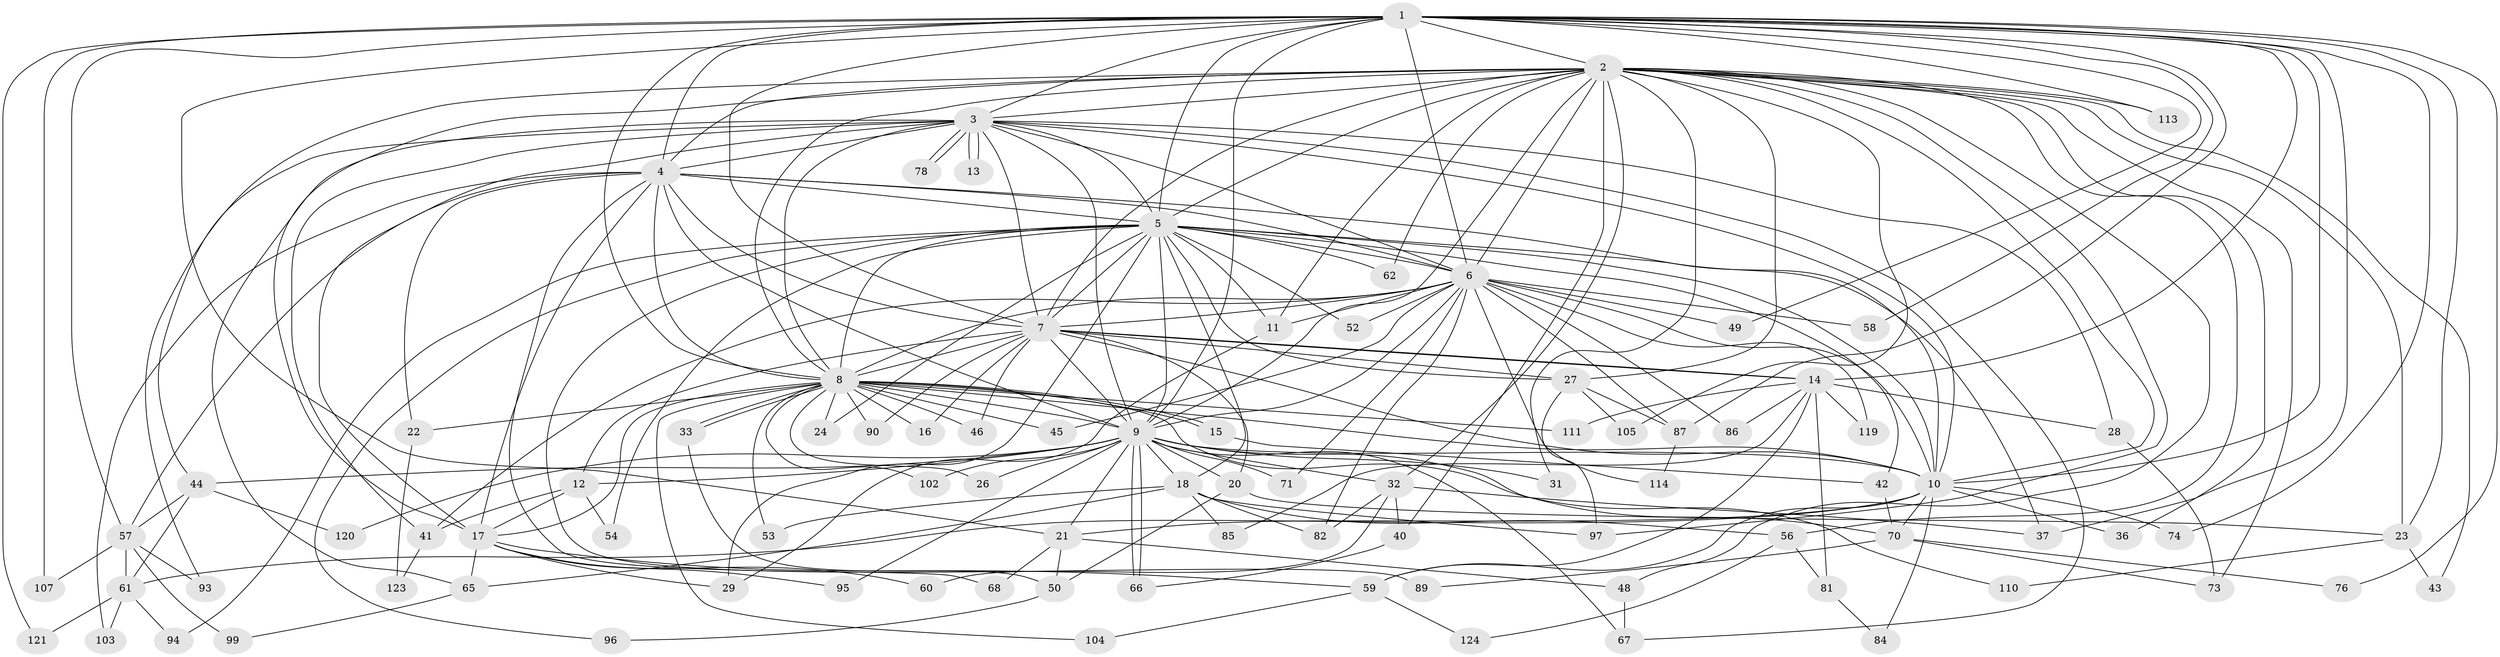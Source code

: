 // Generated by graph-tools (version 1.1) at 2025/23/03/03/25 07:23:39]
// undirected, 90 vertices, 228 edges
graph export_dot {
graph [start="1"]
  node [color=gray90,style=filled];
  1 [super="+34"];
  2 [super="+112"];
  3 [super="+101"];
  4;
  5 [super="+19"];
  6 [super="+25"];
  7 [super="+80"];
  8 [super="+38"];
  9 [super="+55"];
  10 [super="+106"];
  11 [super="+75"];
  12 [super="+64"];
  13;
  14 [super="+79"];
  15;
  16;
  17 [super="+117"];
  18 [super="+51"];
  20 [super="+39"];
  21 [super="+47"];
  22;
  23 [super="+35"];
  24;
  26;
  27 [super="+30"];
  28;
  29 [super="+122"];
  31;
  32;
  33;
  36;
  37 [super="+92"];
  40 [super="+83"];
  41 [super="+72"];
  42 [super="+109"];
  43;
  44 [super="+100"];
  45;
  46;
  48;
  49;
  50 [super="+77"];
  52;
  53;
  54;
  56;
  57 [super="+108"];
  58;
  59 [super="+63"];
  60;
  61 [super="+69"];
  62;
  65 [super="+91"];
  66;
  67 [super="+118"];
  68;
  70 [super="+116"];
  71;
  73 [super="+98"];
  74;
  76;
  78;
  81;
  82 [super="+88"];
  84;
  85;
  86;
  87 [super="+115"];
  89;
  90;
  93;
  94;
  95;
  96;
  97;
  99;
  102;
  103;
  104;
  105;
  107;
  110;
  111;
  113;
  114;
  119;
  120;
  121;
  123;
  124;
  1 -- 2;
  1 -- 3;
  1 -- 4;
  1 -- 5;
  1 -- 6;
  1 -- 7;
  1 -- 8;
  1 -- 9 [weight=2];
  1 -- 10;
  1 -- 21 [weight=2];
  1 -- 23 [weight=2];
  1 -- 37;
  1 -- 49;
  1 -- 57;
  1 -- 74;
  1 -- 76;
  1 -- 87;
  1 -- 107;
  1 -- 113;
  1 -- 58;
  1 -- 121;
  1 -- 14;
  2 -- 3;
  2 -- 4;
  2 -- 5 [weight=2];
  2 -- 6;
  2 -- 7;
  2 -- 8;
  2 -- 9;
  2 -- 10;
  2 -- 11;
  2 -- 17;
  2 -- 23;
  2 -- 27;
  2 -- 31;
  2 -- 32;
  2 -- 36;
  2 -- 40;
  2 -- 43;
  2 -- 48;
  2 -- 56;
  2 -- 62;
  2 -- 93;
  2 -- 105;
  2 -- 113;
  2 -- 97;
  2 -- 73;
  3 -- 4;
  3 -- 5;
  3 -- 6;
  3 -- 7;
  3 -- 8;
  3 -- 9;
  3 -- 10;
  3 -- 13;
  3 -- 13;
  3 -- 28;
  3 -- 41;
  3 -- 44;
  3 -- 65;
  3 -- 78;
  3 -- 78;
  3 -- 17;
  3 -- 67;
  4 -- 5;
  4 -- 6;
  4 -- 7;
  4 -- 8;
  4 -- 9;
  4 -- 10;
  4 -- 17;
  4 -- 22;
  4 -- 57;
  4 -- 68;
  4 -- 103;
  5 -- 6;
  5 -- 7;
  5 -- 8 [weight=2];
  5 -- 9;
  5 -- 10;
  5 -- 18;
  5 -- 27;
  5 -- 29;
  5 -- 37;
  5 -- 42;
  5 -- 52;
  5 -- 54;
  5 -- 89;
  5 -- 94;
  5 -- 96;
  5 -- 24;
  5 -- 62;
  5 -- 11;
  6 -- 7;
  6 -- 8 [weight=2];
  6 -- 9;
  6 -- 10;
  6 -- 11;
  6 -- 45;
  6 -- 49;
  6 -- 52;
  6 -- 58;
  6 -- 71;
  6 -- 82;
  6 -- 86;
  6 -- 114;
  6 -- 119;
  6 -- 87;
  6 -- 41;
  7 -- 8;
  7 -- 9;
  7 -- 10;
  7 -- 12;
  7 -- 14;
  7 -- 14;
  7 -- 16;
  7 -- 20;
  7 -- 46;
  7 -- 90;
  7 -- 27;
  8 -- 9;
  8 -- 10;
  8 -- 15;
  8 -- 15;
  8 -- 16;
  8 -- 22;
  8 -- 24;
  8 -- 26;
  8 -- 33;
  8 -- 33;
  8 -- 45;
  8 -- 46;
  8 -- 53;
  8 -- 90;
  8 -- 102;
  8 -- 104;
  8 -- 110;
  8 -- 111;
  8 -- 17;
  9 -- 10;
  9 -- 12;
  9 -- 18 [weight=2];
  9 -- 20;
  9 -- 21;
  9 -- 26;
  9 -- 31;
  9 -- 32;
  9 -- 44;
  9 -- 66;
  9 -- 66;
  9 -- 67;
  9 -- 70;
  9 -- 71;
  9 -- 95;
  9 -- 102;
  9 -- 120;
  10 -- 36;
  10 -- 59;
  10 -- 61 [weight=3];
  10 -- 70;
  10 -- 74;
  10 -- 84;
  10 -- 21;
  11 -- 29;
  12 -- 41;
  12 -- 54;
  12 -- 17;
  14 -- 28;
  14 -- 81;
  14 -- 85;
  14 -- 86;
  14 -- 119;
  14 -- 111;
  14 -- 59;
  15 -- 42;
  17 -- 59;
  17 -- 60;
  17 -- 95;
  17 -- 29;
  17 -- 65;
  18 -- 53;
  18 -- 56;
  18 -- 65;
  18 -- 82;
  18 -- 85;
  18 -- 97;
  20 -- 50;
  20 -- 23;
  21 -- 48;
  21 -- 68;
  21 -- 50;
  22 -- 123;
  23 -- 43;
  23 -- 110;
  27 -- 87;
  27 -- 97;
  27 -- 105;
  28 -- 73;
  32 -- 40;
  32 -- 60;
  32 -- 37;
  32 -- 82;
  33 -- 50;
  40 -- 66;
  41 -- 123;
  42 -- 70;
  44 -- 120;
  44 -- 57;
  44 -- 61;
  48 -- 67;
  50 -- 96;
  56 -- 81;
  56 -- 124;
  57 -- 61;
  57 -- 93;
  57 -- 99;
  57 -- 107;
  59 -- 104;
  59 -- 124;
  61 -- 103;
  61 -- 121;
  61 -- 94;
  65 -- 99;
  70 -- 73;
  70 -- 76;
  70 -- 89 [weight=2];
  81 -- 84;
  87 -- 114;
}
